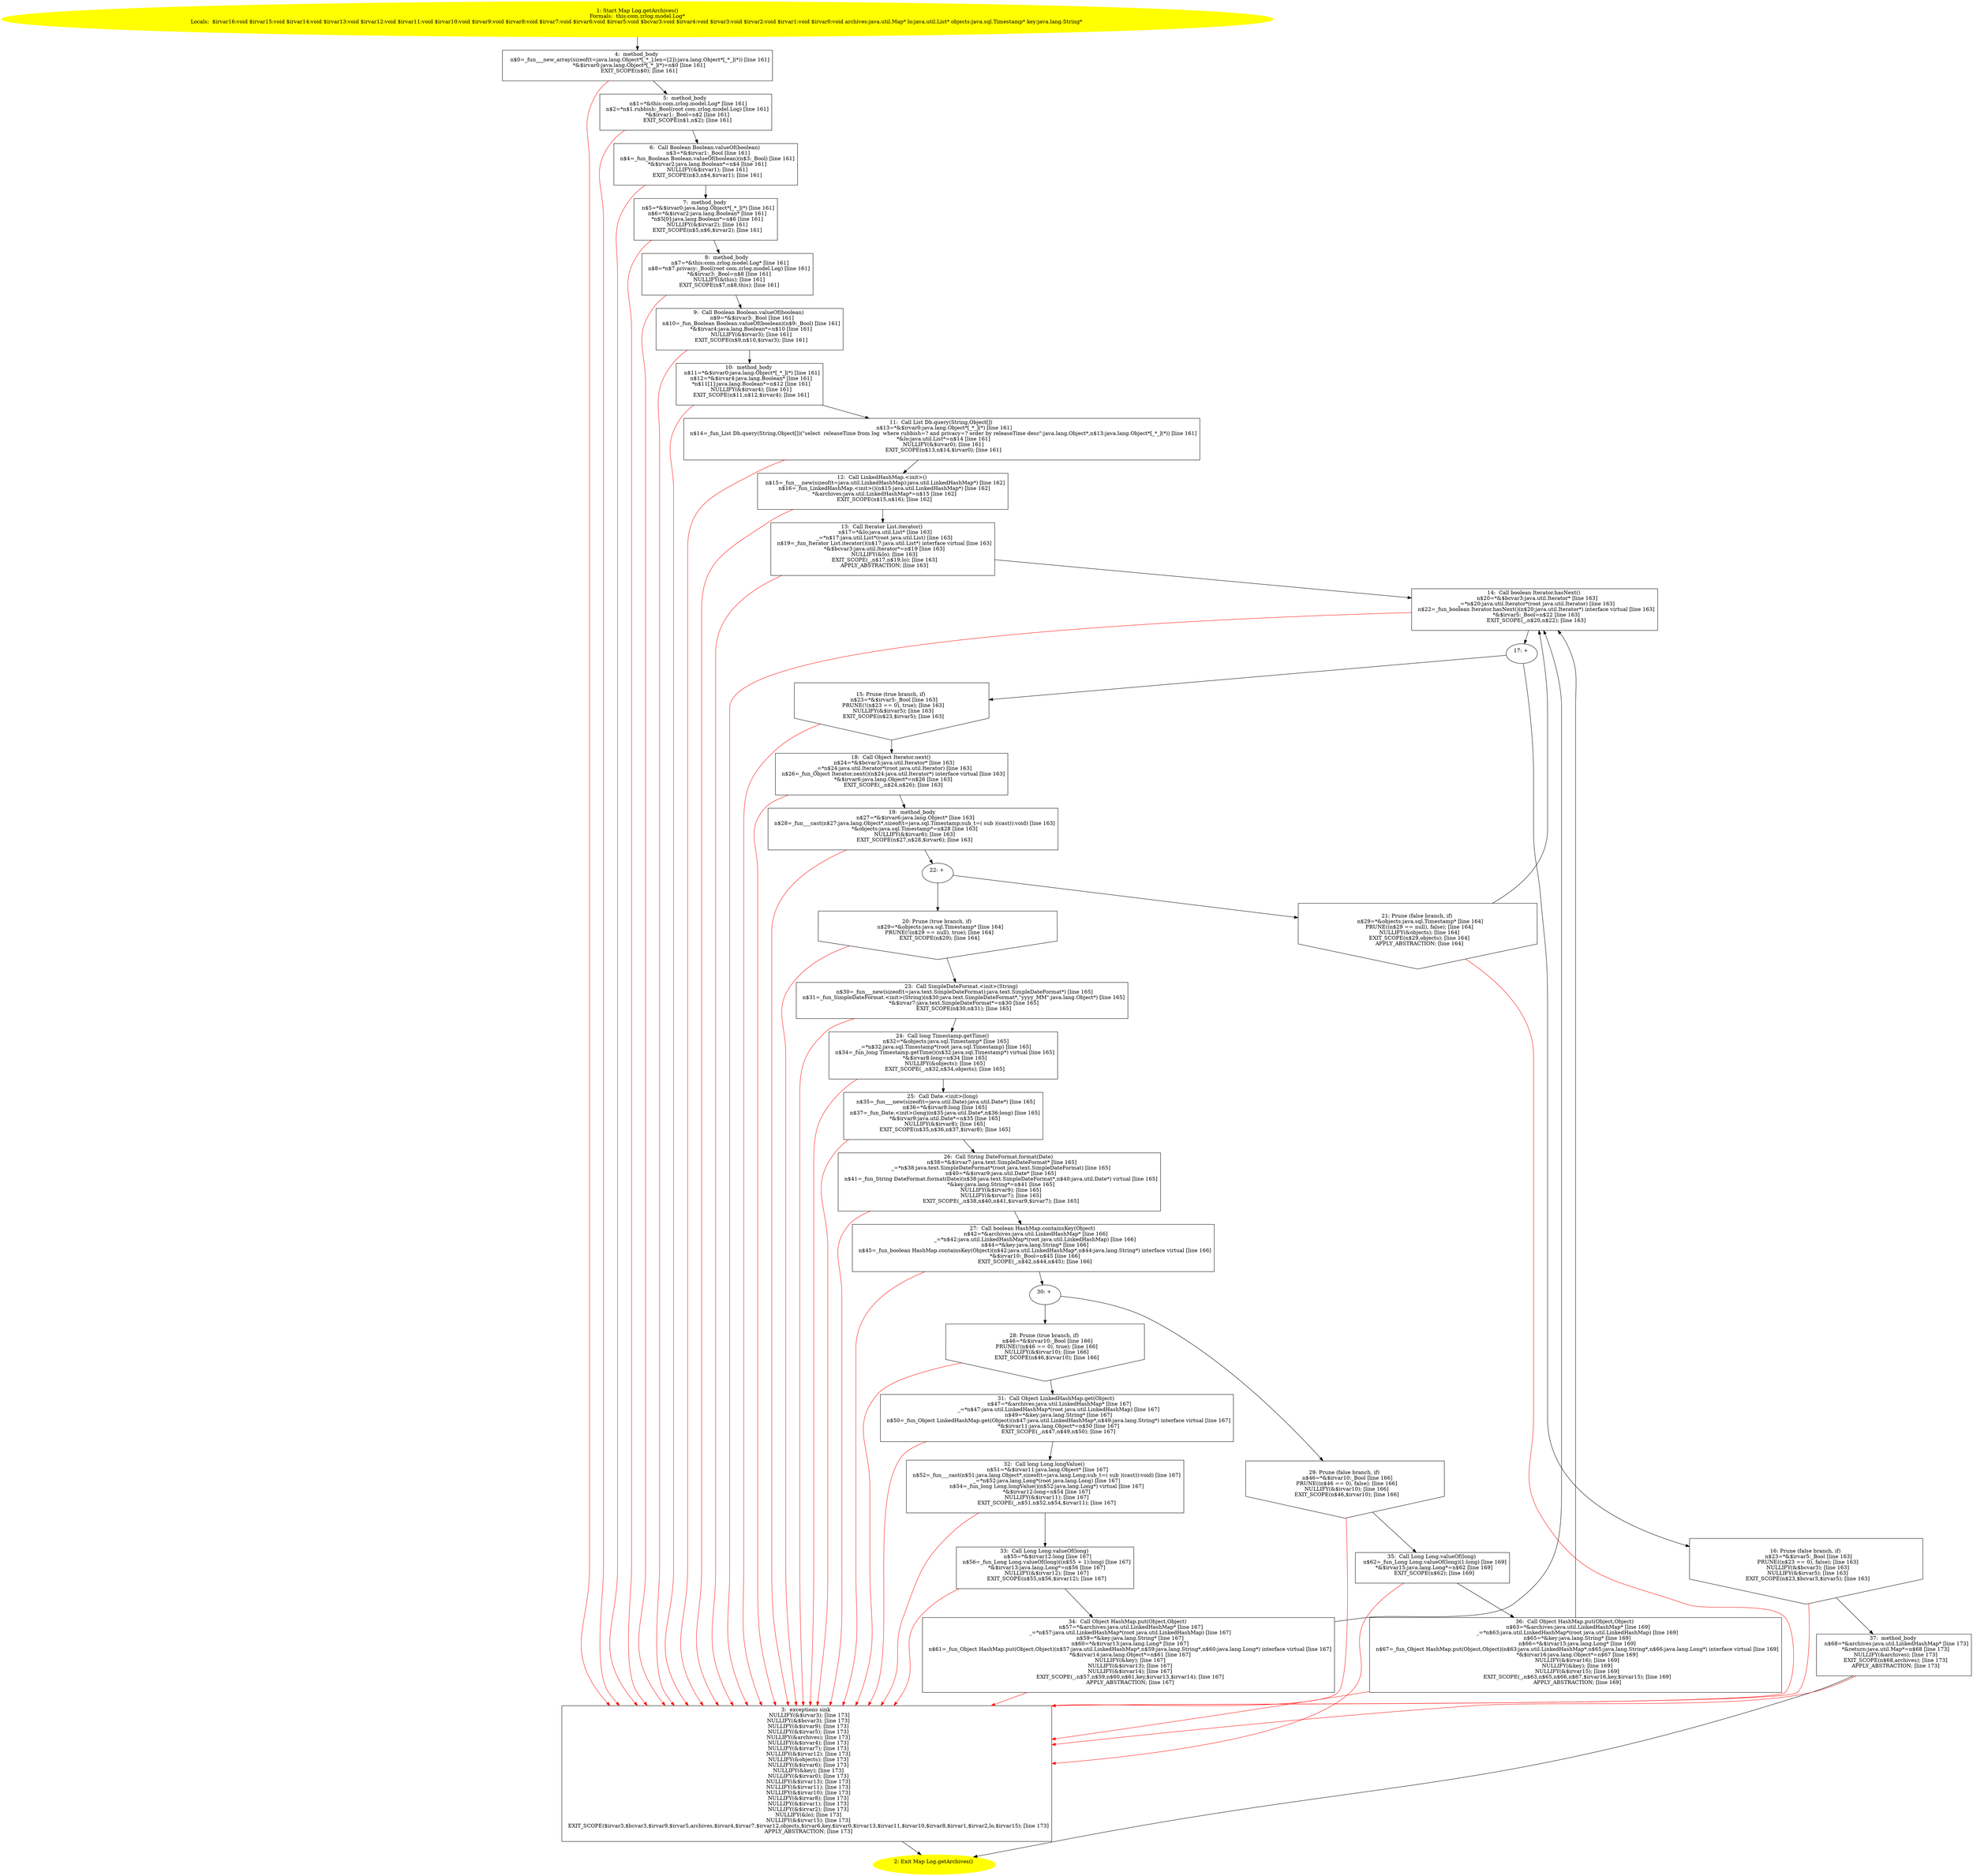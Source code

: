 /* @generated */
digraph cfg {
"com.zrlog.model.Log.getArchives():java.util.Map.826297a251d9b7881311b3691a11bb2c_1" [label="1: Start Map Log.getArchives()\nFormals:  this:com.zrlog.model.Log*\nLocals:  $irvar16:void $irvar15:void $irvar14:void $irvar13:void $irvar12:void $irvar11:void $irvar10:void $irvar9:void $irvar8:void $irvar7:void $irvar6:void $irvar5:void $bcvar3:void $irvar4:void $irvar3:void $irvar2:void $irvar1:void $irvar0:void archives:java.util.Map* lo:java.util.List* objects:java.sql.Timestamp* key:java.lang.String* \n  " color=yellow style=filled]
	

	 "com.zrlog.model.Log.getArchives():java.util.Map.826297a251d9b7881311b3691a11bb2c_1" -> "com.zrlog.model.Log.getArchives():java.util.Map.826297a251d9b7881311b3691a11bb2c_4" ;
"com.zrlog.model.Log.getArchives():java.util.Map.826297a251d9b7881311b3691a11bb2c_2" [label="2: Exit Map Log.getArchives() \n  " color=yellow style=filled]
	

"com.zrlog.model.Log.getArchives():java.util.Map.826297a251d9b7881311b3691a11bb2c_3" [label="3:  exceptions sink \n   NULLIFY(&$irvar3); [line 173]\n  NULLIFY(&$bcvar3); [line 173]\n  NULLIFY(&$irvar9); [line 173]\n  NULLIFY(&$irvar5); [line 173]\n  NULLIFY(&archives); [line 173]\n  NULLIFY(&$irvar4); [line 173]\n  NULLIFY(&$irvar7); [line 173]\n  NULLIFY(&$irvar12); [line 173]\n  NULLIFY(&objects); [line 173]\n  NULLIFY(&$irvar6); [line 173]\n  NULLIFY(&key); [line 173]\n  NULLIFY(&$irvar0); [line 173]\n  NULLIFY(&$irvar13); [line 173]\n  NULLIFY(&$irvar11); [line 173]\n  NULLIFY(&$irvar10); [line 173]\n  NULLIFY(&$irvar8); [line 173]\n  NULLIFY(&$irvar1); [line 173]\n  NULLIFY(&$irvar2); [line 173]\n  NULLIFY(&lo); [line 173]\n  NULLIFY(&$irvar15); [line 173]\n  EXIT_SCOPE($irvar3,$bcvar3,$irvar9,$irvar5,archives,$irvar4,$irvar7,$irvar12,objects,$irvar6,key,$irvar0,$irvar13,$irvar11,$irvar10,$irvar8,$irvar1,$irvar2,lo,$irvar15); [line 173]\n  APPLY_ABSTRACTION; [line 173]\n " shape="box"]
	

	 "com.zrlog.model.Log.getArchives():java.util.Map.826297a251d9b7881311b3691a11bb2c_3" -> "com.zrlog.model.Log.getArchives():java.util.Map.826297a251d9b7881311b3691a11bb2c_2" ;
"com.zrlog.model.Log.getArchives():java.util.Map.826297a251d9b7881311b3691a11bb2c_4" [label="4:  method_body \n   n$0=_fun___new_array(sizeof(t=java.lang.Object*[_*_];len=[2]):java.lang.Object*[_*_](*)) [line 161]\n  *&$irvar0:java.lang.Object*[_*_](*)=n$0 [line 161]\n  EXIT_SCOPE(n$0); [line 161]\n " shape="box"]
	

	 "com.zrlog.model.Log.getArchives():java.util.Map.826297a251d9b7881311b3691a11bb2c_4" -> "com.zrlog.model.Log.getArchives():java.util.Map.826297a251d9b7881311b3691a11bb2c_5" ;
	 "com.zrlog.model.Log.getArchives():java.util.Map.826297a251d9b7881311b3691a11bb2c_4" -> "com.zrlog.model.Log.getArchives():java.util.Map.826297a251d9b7881311b3691a11bb2c_3" [color="red" ];
"com.zrlog.model.Log.getArchives():java.util.Map.826297a251d9b7881311b3691a11bb2c_5" [label="5:  method_body \n   n$1=*&this:com.zrlog.model.Log* [line 161]\n  n$2=*n$1.rubbish:_Bool(root com.zrlog.model.Log) [line 161]\n  *&$irvar1:_Bool=n$2 [line 161]\n  EXIT_SCOPE(n$1,n$2); [line 161]\n " shape="box"]
	

	 "com.zrlog.model.Log.getArchives():java.util.Map.826297a251d9b7881311b3691a11bb2c_5" -> "com.zrlog.model.Log.getArchives():java.util.Map.826297a251d9b7881311b3691a11bb2c_6" ;
	 "com.zrlog.model.Log.getArchives():java.util.Map.826297a251d9b7881311b3691a11bb2c_5" -> "com.zrlog.model.Log.getArchives():java.util.Map.826297a251d9b7881311b3691a11bb2c_3" [color="red" ];
"com.zrlog.model.Log.getArchives():java.util.Map.826297a251d9b7881311b3691a11bb2c_6" [label="6:  Call Boolean Boolean.valueOf(boolean) \n   n$3=*&$irvar1:_Bool [line 161]\n  n$4=_fun_Boolean Boolean.valueOf(boolean)(n$3:_Bool) [line 161]\n  *&$irvar2:java.lang.Boolean*=n$4 [line 161]\n  NULLIFY(&$irvar1); [line 161]\n  EXIT_SCOPE(n$3,n$4,$irvar1); [line 161]\n " shape="box"]
	

	 "com.zrlog.model.Log.getArchives():java.util.Map.826297a251d9b7881311b3691a11bb2c_6" -> "com.zrlog.model.Log.getArchives():java.util.Map.826297a251d9b7881311b3691a11bb2c_7" ;
	 "com.zrlog.model.Log.getArchives():java.util.Map.826297a251d9b7881311b3691a11bb2c_6" -> "com.zrlog.model.Log.getArchives():java.util.Map.826297a251d9b7881311b3691a11bb2c_3" [color="red" ];
"com.zrlog.model.Log.getArchives():java.util.Map.826297a251d9b7881311b3691a11bb2c_7" [label="7:  method_body \n   n$5=*&$irvar0:java.lang.Object*[_*_](*) [line 161]\n  n$6=*&$irvar2:java.lang.Boolean* [line 161]\n  *n$5[0]:java.lang.Boolean*=n$6 [line 161]\n  NULLIFY(&$irvar2); [line 161]\n  EXIT_SCOPE(n$5,n$6,$irvar2); [line 161]\n " shape="box"]
	

	 "com.zrlog.model.Log.getArchives():java.util.Map.826297a251d9b7881311b3691a11bb2c_7" -> "com.zrlog.model.Log.getArchives():java.util.Map.826297a251d9b7881311b3691a11bb2c_8" ;
	 "com.zrlog.model.Log.getArchives():java.util.Map.826297a251d9b7881311b3691a11bb2c_7" -> "com.zrlog.model.Log.getArchives():java.util.Map.826297a251d9b7881311b3691a11bb2c_3" [color="red" ];
"com.zrlog.model.Log.getArchives():java.util.Map.826297a251d9b7881311b3691a11bb2c_8" [label="8:  method_body \n   n$7=*&this:com.zrlog.model.Log* [line 161]\n  n$8=*n$7.privacy:_Bool(root com.zrlog.model.Log) [line 161]\n  *&$irvar3:_Bool=n$8 [line 161]\n  NULLIFY(&this); [line 161]\n  EXIT_SCOPE(n$7,n$8,this); [line 161]\n " shape="box"]
	

	 "com.zrlog.model.Log.getArchives():java.util.Map.826297a251d9b7881311b3691a11bb2c_8" -> "com.zrlog.model.Log.getArchives():java.util.Map.826297a251d9b7881311b3691a11bb2c_9" ;
	 "com.zrlog.model.Log.getArchives():java.util.Map.826297a251d9b7881311b3691a11bb2c_8" -> "com.zrlog.model.Log.getArchives():java.util.Map.826297a251d9b7881311b3691a11bb2c_3" [color="red" ];
"com.zrlog.model.Log.getArchives():java.util.Map.826297a251d9b7881311b3691a11bb2c_9" [label="9:  Call Boolean Boolean.valueOf(boolean) \n   n$9=*&$irvar3:_Bool [line 161]\n  n$10=_fun_Boolean Boolean.valueOf(boolean)(n$9:_Bool) [line 161]\n  *&$irvar4:java.lang.Boolean*=n$10 [line 161]\n  NULLIFY(&$irvar3); [line 161]\n  EXIT_SCOPE(n$9,n$10,$irvar3); [line 161]\n " shape="box"]
	

	 "com.zrlog.model.Log.getArchives():java.util.Map.826297a251d9b7881311b3691a11bb2c_9" -> "com.zrlog.model.Log.getArchives():java.util.Map.826297a251d9b7881311b3691a11bb2c_10" ;
	 "com.zrlog.model.Log.getArchives():java.util.Map.826297a251d9b7881311b3691a11bb2c_9" -> "com.zrlog.model.Log.getArchives():java.util.Map.826297a251d9b7881311b3691a11bb2c_3" [color="red" ];
"com.zrlog.model.Log.getArchives():java.util.Map.826297a251d9b7881311b3691a11bb2c_10" [label="10:  method_body \n   n$11=*&$irvar0:java.lang.Object*[_*_](*) [line 161]\n  n$12=*&$irvar4:java.lang.Boolean* [line 161]\n  *n$11[1]:java.lang.Boolean*=n$12 [line 161]\n  NULLIFY(&$irvar4); [line 161]\n  EXIT_SCOPE(n$11,n$12,$irvar4); [line 161]\n " shape="box"]
	

	 "com.zrlog.model.Log.getArchives():java.util.Map.826297a251d9b7881311b3691a11bb2c_10" -> "com.zrlog.model.Log.getArchives():java.util.Map.826297a251d9b7881311b3691a11bb2c_11" ;
	 "com.zrlog.model.Log.getArchives():java.util.Map.826297a251d9b7881311b3691a11bb2c_10" -> "com.zrlog.model.Log.getArchives():java.util.Map.826297a251d9b7881311b3691a11bb2c_3" [color="red" ];
"com.zrlog.model.Log.getArchives():java.util.Map.826297a251d9b7881311b3691a11bb2c_11" [label="11:  Call List Db.query(String,Object[]) \n   n$13=*&$irvar0:java.lang.Object*[_*_](*) [line 161]\n  n$14=_fun_List Db.query(String,Object[])(\"select  releaseTime from log  where rubbish=? and privacy=? order by releaseTime desc\":java.lang.Object*,n$13:java.lang.Object*[_*_](*)) [line 161]\n  *&lo:java.util.List*=n$14 [line 161]\n  NULLIFY(&$irvar0); [line 161]\n  EXIT_SCOPE(n$13,n$14,$irvar0); [line 161]\n " shape="box"]
	

	 "com.zrlog.model.Log.getArchives():java.util.Map.826297a251d9b7881311b3691a11bb2c_11" -> "com.zrlog.model.Log.getArchives():java.util.Map.826297a251d9b7881311b3691a11bb2c_12" ;
	 "com.zrlog.model.Log.getArchives():java.util.Map.826297a251d9b7881311b3691a11bb2c_11" -> "com.zrlog.model.Log.getArchives():java.util.Map.826297a251d9b7881311b3691a11bb2c_3" [color="red" ];
"com.zrlog.model.Log.getArchives():java.util.Map.826297a251d9b7881311b3691a11bb2c_12" [label="12:  Call LinkedHashMap.<init>() \n   n$15=_fun___new(sizeof(t=java.util.LinkedHashMap):java.util.LinkedHashMap*) [line 162]\n  n$16=_fun_LinkedHashMap.<init>()(n$15:java.util.LinkedHashMap*) [line 162]\n  *&archives:java.util.LinkedHashMap*=n$15 [line 162]\n  EXIT_SCOPE(n$15,n$16); [line 162]\n " shape="box"]
	

	 "com.zrlog.model.Log.getArchives():java.util.Map.826297a251d9b7881311b3691a11bb2c_12" -> "com.zrlog.model.Log.getArchives():java.util.Map.826297a251d9b7881311b3691a11bb2c_13" ;
	 "com.zrlog.model.Log.getArchives():java.util.Map.826297a251d9b7881311b3691a11bb2c_12" -> "com.zrlog.model.Log.getArchives():java.util.Map.826297a251d9b7881311b3691a11bb2c_3" [color="red" ];
"com.zrlog.model.Log.getArchives():java.util.Map.826297a251d9b7881311b3691a11bb2c_13" [label="13:  Call Iterator List.iterator() \n   n$17=*&lo:java.util.List* [line 163]\n  _=*n$17:java.util.List*(root java.util.List) [line 163]\n  n$19=_fun_Iterator List.iterator()(n$17:java.util.List*) interface virtual [line 163]\n  *&$bcvar3:java.util.Iterator*=n$19 [line 163]\n  NULLIFY(&lo); [line 163]\n  EXIT_SCOPE(_,n$17,n$19,lo); [line 163]\n  APPLY_ABSTRACTION; [line 163]\n " shape="box"]
	

	 "com.zrlog.model.Log.getArchives():java.util.Map.826297a251d9b7881311b3691a11bb2c_13" -> "com.zrlog.model.Log.getArchives():java.util.Map.826297a251d9b7881311b3691a11bb2c_14" ;
	 "com.zrlog.model.Log.getArchives():java.util.Map.826297a251d9b7881311b3691a11bb2c_13" -> "com.zrlog.model.Log.getArchives():java.util.Map.826297a251d9b7881311b3691a11bb2c_3" [color="red" ];
"com.zrlog.model.Log.getArchives():java.util.Map.826297a251d9b7881311b3691a11bb2c_14" [label="14:  Call boolean Iterator.hasNext() \n   n$20=*&$bcvar3:java.util.Iterator* [line 163]\n  _=*n$20:java.util.Iterator*(root java.util.Iterator) [line 163]\n  n$22=_fun_boolean Iterator.hasNext()(n$20:java.util.Iterator*) interface virtual [line 163]\n  *&$irvar5:_Bool=n$22 [line 163]\n  EXIT_SCOPE(_,n$20,n$22); [line 163]\n " shape="box"]
	

	 "com.zrlog.model.Log.getArchives():java.util.Map.826297a251d9b7881311b3691a11bb2c_14" -> "com.zrlog.model.Log.getArchives():java.util.Map.826297a251d9b7881311b3691a11bb2c_17" ;
	 "com.zrlog.model.Log.getArchives():java.util.Map.826297a251d9b7881311b3691a11bb2c_14" -> "com.zrlog.model.Log.getArchives():java.util.Map.826297a251d9b7881311b3691a11bb2c_3" [color="red" ];
"com.zrlog.model.Log.getArchives():java.util.Map.826297a251d9b7881311b3691a11bb2c_15" [label="15: Prune (true branch, if) \n   n$23=*&$irvar5:_Bool [line 163]\n  PRUNE(!(n$23 == 0), true); [line 163]\n  NULLIFY(&$irvar5); [line 163]\n  EXIT_SCOPE(n$23,$irvar5); [line 163]\n " shape="invhouse"]
	

	 "com.zrlog.model.Log.getArchives():java.util.Map.826297a251d9b7881311b3691a11bb2c_15" -> "com.zrlog.model.Log.getArchives():java.util.Map.826297a251d9b7881311b3691a11bb2c_18" ;
	 "com.zrlog.model.Log.getArchives():java.util.Map.826297a251d9b7881311b3691a11bb2c_15" -> "com.zrlog.model.Log.getArchives():java.util.Map.826297a251d9b7881311b3691a11bb2c_3" [color="red" ];
"com.zrlog.model.Log.getArchives():java.util.Map.826297a251d9b7881311b3691a11bb2c_16" [label="16: Prune (false branch, if) \n   n$23=*&$irvar5:_Bool [line 163]\n  PRUNE((n$23 == 0), false); [line 163]\n  NULLIFY(&$bcvar3); [line 163]\n  NULLIFY(&$irvar5); [line 163]\n  EXIT_SCOPE(n$23,$bcvar3,$irvar5); [line 163]\n " shape="invhouse"]
	

	 "com.zrlog.model.Log.getArchives():java.util.Map.826297a251d9b7881311b3691a11bb2c_16" -> "com.zrlog.model.Log.getArchives():java.util.Map.826297a251d9b7881311b3691a11bb2c_37" ;
	 "com.zrlog.model.Log.getArchives():java.util.Map.826297a251d9b7881311b3691a11bb2c_16" -> "com.zrlog.model.Log.getArchives():java.util.Map.826297a251d9b7881311b3691a11bb2c_3" [color="red" ];
"com.zrlog.model.Log.getArchives():java.util.Map.826297a251d9b7881311b3691a11bb2c_17" [label="17: + \n  " ]
	

	 "com.zrlog.model.Log.getArchives():java.util.Map.826297a251d9b7881311b3691a11bb2c_17" -> "com.zrlog.model.Log.getArchives():java.util.Map.826297a251d9b7881311b3691a11bb2c_15" ;
	 "com.zrlog.model.Log.getArchives():java.util.Map.826297a251d9b7881311b3691a11bb2c_17" -> "com.zrlog.model.Log.getArchives():java.util.Map.826297a251d9b7881311b3691a11bb2c_16" ;
"com.zrlog.model.Log.getArchives():java.util.Map.826297a251d9b7881311b3691a11bb2c_18" [label="18:  Call Object Iterator.next() \n   n$24=*&$bcvar3:java.util.Iterator* [line 163]\n  _=*n$24:java.util.Iterator*(root java.util.Iterator) [line 163]\n  n$26=_fun_Object Iterator.next()(n$24:java.util.Iterator*) interface virtual [line 163]\n  *&$irvar6:java.lang.Object*=n$26 [line 163]\n  EXIT_SCOPE(_,n$24,n$26); [line 163]\n " shape="box"]
	

	 "com.zrlog.model.Log.getArchives():java.util.Map.826297a251d9b7881311b3691a11bb2c_18" -> "com.zrlog.model.Log.getArchives():java.util.Map.826297a251d9b7881311b3691a11bb2c_19" ;
	 "com.zrlog.model.Log.getArchives():java.util.Map.826297a251d9b7881311b3691a11bb2c_18" -> "com.zrlog.model.Log.getArchives():java.util.Map.826297a251d9b7881311b3691a11bb2c_3" [color="red" ];
"com.zrlog.model.Log.getArchives():java.util.Map.826297a251d9b7881311b3691a11bb2c_19" [label="19:  method_body \n   n$27=*&$irvar6:java.lang.Object* [line 163]\n  n$28=_fun___cast(n$27:java.lang.Object*,sizeof(t=java.sql.Timestamp;sub_t=( sub )(cast)):void) [line 163]\n  *&objects:java.sql.Timestamp*=n$28 [line 163]\n  NULLIFY(&$irvar6); [line 163]\n  EXIT_SCOPE(n$27,n$28,$irvar6); [line 163]\n " shape="box"]
	

	 "com.zrlog.model.Log.getArchives():java.util.Map.826297a251d9b7881311b3691a11bb2c_19" -> "com.zrlog.model.Log.getArchives():java.util.Map.826297a251d9b7881311b3691a11bb2c_22" ;
	 "com.zrlog.model.Log.getArchives():java.util.Map.826297a251d9b7881311b3691a11bb2c_19" -> "com.zrlog.model.Log.getArchives():java.util.Map.826297a251d9b7881311b3691a11bb2c_3" [color="red" ];
"com.zrlog.model.Log.getArchives():java.util.Map.826297a251d9b7881311b3691a11bb2c_20" [label="20: Prune (true branch, if) \n   n$29=*&objects:java.sql.Timestamp* [line 164]\n  PRUNE(!(n$29 == null), true); [line 164]\n  EXIT_SCOPE(n$29); [line 164]\n " shape="invhouse"]
	

	 "com.zrlog.model.Log.getArchives():java.util.Map.826297a251d9b7881311b3691a11bb2c_20" -> "com.zrlog.model.Log.getArchives():java.util.Map.826297a251d9b7881311b3691a11bb2c_23" ;
	 "com.zrlog.model.Log.getArchives():java.util.Map.826297a251d9b7881311b3691a11bb2c_20" -> "com.zrlog.model.Log.getArchives():java.util.Map.826297a251d9b7881311b3691a11bb2c_3" [color="red" ];
"com.zrlog.model.Log.getArchives():java.util.Map.826297a251d9b7881311b3691a11bb2c_21" [label="21: Prune (false branch, if) \n   n$29=*&objects:java.sql.Timestamp* [line 164]\n  PRUNE((n$29 == null), false); [line 164]\n  NULLIFY(&objects); [line 164]\n  EXIT_SCOPE(n$29,objects); [line 164]\n  APPLY_ABSTRACTION; [line 164]\n " shape="invhouse"]
	

	 "com.zrlog.model.Log.getArchives():java.util.Map.826297a251d9b7881311b3691a11bb2c_21" -> "com.zrlog.model.Log.getArchives():java.util.Map.826297a251d9b7881311b3691a11bb2c_14" ;
	 "com.zrlog.model.Log.getArchives():java.util.Map.826297a251d9b7881311b3691a11bb2c_21" -> "com.zrlog.model.Log.getArchives():java.util.Map.826297a251d9b7881311b3691a11bb2c_3" [color="red" ];
"com.zrlog.model.Log.getArchives():java.util.Map.826297a251d9b7881311b3691a11bb2c_22" [label="22: + \n  " ]
	

	 "com.zrlog.model.Log.getArchives():java.util.Map.826297a251d9b7881311b3691a11bb2c_22" -> "com.zrlog.model.Log.getArchives():java.util.Map.826297a251d9b7881311b3691a11bb2c_20" ;
	 "com.zrlog.model.Log.getArchives():java.util.Map.826297a251d9b7881311b3691a11bb2c_22" -> "com.zrlog.model.Log.getArchives():java.util.Map.826297a251d9b7881311b3691a11bb2c_21" ;
"com.zrlog.model.Log.getArchives():java.util.Map.826297a251d9b7881311b3691a11bb2c_23" [label="23:  Call SimpleDateFormat.<init>(String) \n   n$30=_fun___new(sizeof(t=java.text.SimpleDateFormat):java.text.SimpleDateFormat*) [line 165]\n  n$31=_fun_SimpleDateFormat.<init>(String)(n$30:java.text.SimpleDateFormat*,\"yyyy_MM\":java.lang.Object*) [line 165]\n  *&$irvar7:java.text.SimpleDateFormat*=n$30 [line 165]\n  EXIT_SCOPE(n$30,n$31); [line 165]\n " shape="box"]
	

	 "com.zrlog.model.Log.getArchives():java.util.Map.826297a251d9b7881311b3691a11bb2c_23" -> "com.zrlog.model.Log.getArchives():java.util.Map.826297a251d9b7881311b3691a11bb2c_24" ;
	 "com.zrlog.model.Log.getArchives():java.util.Map.826297a251d9b7881311b3691a11bb2c_23" -> "com.zrlog.model.Log.getArchives():java.util.Map.826297a251d9b7881311b3691a11bb2c_3" [color="red" ];
"com.zrlog.model.Log.getArchives():java.util.Map.826297a251d9b7881311b3691a11bb2c_24" [label="24:  Call long Timestamp.getTime() \n   n$32=*&objects:java.sql.Timestamp* [line 165]\n  _=*n$32:java.sql.Timestamp*(root java.sql.Timestamp) [line 165]\n  n$34=_fun_long Timestamp.getTime()(n$32:java.sql.Timestamp*) virtual [line 165]\n  *&$irvar8:long=n$34 [line 165]\n  NULLIFY(&objects); [line 165]\n  EXIT_SCOPE(_,n$32,n$34,objects); [line 165]\n " shape="box"]
	

	 "com.zrlog.model.Log.getArchives():java.util.Map.826297a251d9b7881311b3691a11bb2c_24" -> "com.zrlog.model.Log.getArchives():java.util.Map.826297a251d9b7881311b3691a11bb2c_25" ;
	 "com.zrlog.model.Log.getArchives():java.util.Map.826297a251d9b7881311b3691a11bb2c_24" -> "com.zrlog.model.Log.getArchives():java.util.Map.826297a251d9b7881311b3691a11bb2c_3" [color="red" ];
"com.zrlog.model.Log.getArchives():java.util.Map.826297a251d9b7881311b3691a11bb2c_25" [label="25:  Call Date.<init>(long) \n   n$35=_fun___new(sizeof(t=java.util.Date):java.util.Date*) [line 165]\n  n$36=*&$irvar8:long [line 165]\n  n$37=_fun_Date.<init>(long)(n$35:java.util.Date*,n$36:long) [line 165]\n  *&$irvar9:java.util.Date*=n$35 [line 165]\n  NULLIFY(&$irvar8); [line 165]\n  EXIT_SCOPE(n$35,n$36,n$37,$irvar8); [line 165]\n " shape="box"]
	

	 "com.zrlog.model.Log.getArchives():java.util.Map.826297a251d9b7881311b3691a11bb2c_25" -> "com.zrlog.model.Log.getArchives():java.util.Map.826297a251d9b7881311b3691a11bb2c_26" ;
	 "com.zrlog.model.Log.getArchives():java.util.Map.826297a251d9b7881311b3691a11bb2c_25" -> "com.zrlog.model.Log.getArchives():java.util.Map.826297a251d9b7881311b3691a11bb2c_3" [color="red" ];
"com.zrlog.model.Log.getArchives():java.util.Map.826297a251d9b7881311b3691a11bb2c_26" [label="26:  Call String DateFormat.format(Date) \n   n$38=*&$irvar7:java.text.SimpleDateFormat* [line 165]\n  _=*n$38:java.text.SimpleDateFormat*(root java.text.SimpleDateFormat) [line 165]\n  n$40=*&$irvar9:java.util.Date* [line 165]\n  n$41=_fun_String DateFormat.format(Date)(n$38:java.text.SimpleDateFormat*,n$40:java.util.Date*) virtual [line 165]\n  *&key:java.lang.String*=n$41 [line 165]\n  NULLIFY(&$irvar9); [line 165]\n  NULLIFY(&$irvar7); [line 165]\n  EXIT_SCOPE(_,n$38,n$40,n$41,$irvar9,$irvar7); [line 165]\n " shape="box"]
	

	 "com.zrlog.model.Log.getArchives():java.util.Map.826297a251d9b7881311b3691a11bb2c_26" -> "com.zrlog.model.Log.getArchives():java.util.Map.826297a251d9b7881311b3691a11bb2c_27" ;
	 "com.zrlog.model.Log.getArchives():java.util.Map.826297a251d9b7881311b3691a11bb2c_26" -> "com.zrlog.model.Log.getArchives():java.util.Map.826297a251d9b7881311b3691a11bb2c_3" [color="red" ];
"com.zrlog.model.Log.getArchives():java.util.Map.826297a251d9b7881311b3691a11bb2c_27" [label="27:  Call boolean HashMap.containsKey(Object) \n   n$42=*&archives:java.util.LinkedHashMap* [line 166]\n  _=*n$42:java.util.LinkedHashMap*(root java.util.LinkedHashMap) [line 166]\n  n$44=*&key:java.lang.String* [line 166]\n  n$45=_fun_boolean HashMap.containsKey(Object)(n$42:java.util.LinkedHashMap*,n$44:java.lang.String*) interface virtual [line 166]\n  *&$irvar10:_Bool=n$45 [line 166]\n  EXIT_SCOPE(_,n$42,n$44,n$45); [line 166]\n " shape="box"]
	

	 "com.zrlog.model.Log.getArchives():java.util.Map.826297a251d9b7881311b3691a11bb2c_27" -> "com.zrlog.model.Log.getArchives():java.util.Map.826297a251d9b7881311b3691a11bb2c_30" ;
	 "com.zrlog.model.Log.getArchives():java.util.Map.826297a251d9b7881311b3691a11bb2c_27" -> "com.zrlog.model.Log.getArchives():java.util.Map.826297a251d9b7881311b3691a11bb2c_3" [color="red" ];
"com.zrlog.model.Log.getArchives():java.util.Map.826297a251d9b7881311b3691a11bb2c_28" [label="28: Prune (true branch, if) \n   n$46=*&$irvar10:_Bool [line 166]\n  PRUNE(!(n$46 == 0), true); [line 166]\n  NULLIFY(&$irvar10); [line 166]\n  EXIT_SCOPE(n$46,$irvar10); [line 166]\n " shape="invhouse"]
	

	 "com.zrlog.model.Log.getArchives():java.util.Map.826297a251d9b7881311b3691a11bb2c_28" -> "com.zrlog.model.Log.getArchives():java.util.Map.826297a251d9b7881311b3691a11bb2c_31" ;
	 "com.zrlog.model.Log.getArchives():java.util.Map.826297a251d9b7881311b3691a11bb2c_28" -> "com.zrlog.model.Log.getArchives():java.util.Map.826297a251d9b7881311b3691a11bb2c_3" [color="red" ];
"com.zrlog.model.Log.getArchives():java.util.Map.826297a251d9b7881311b3691a11bb2c_29" [label="29: Prune (false branch, if) \n   n$46=*&$irvar10:_Bool [line 166]\n  PRUNE((n$46 == 0), false); [line 166]\n  NULLIFY(&$irvar10); [line 166]\n  EXIT_SCOPE(n$46,$irvar10); [line 166]\n " shape="invhouse"]
	

	 "com.zrlog.model.Log.getArchives():java.util.Map.826297a251d9b7881311b3691a11bb2c_29" -> "com.zrlog.model.Log.getArchives():java.util.Map.826297a251d9b7881311b3691a11bb2c_35" ;
	 "com.zrlog.model.Log.getArchives():java.util.Map.826297a251d9b7881311b3691a11bb2c_29" -> "com.zrlog.model.Log.getArchives():java.util.Map.826297a251d9b7881311b3691a11bb2c_3" [color="red" ];
"com.zrlog.model.Log.getArchives():java.util.Map.826297a251d9b7881311b3691a11bb2c_30" [label="30: + \n  " ]
	

	 "com.zrlog.model.Log.getArchives():java.util.Map.826297a251d9b7881311b3691a11bb2c_30" -> "com.zrlog.model.Log.getArchives():java.util.Map.826297a251d9b7881311b3691a11bb2c_28" ;
	 "com.zrlog.model.Log.getArchives():java.util.Map.826297a251d9b7881311b3691a11bb2c_30" -> "com.zrlog.model.Log.getArchives():java.util.Map.826297a251d9b7881311b3691a11bb2c_29" ;
"com.zrlog.model.Log.getArchives():java.util.Map.826297a251d9b7881311b3691a11bb2c_31" [label="31:  Call Object LinkedHashMap.get(Object) \n   n$47=*&archives:java.util.LinkedHashMap* [line 167]\n  _=*n$47:java.util.LinkedHashMap*(root java.util.LinkedHashMap) [line 167]\n  n$49=*&key:java.lang.String* [line 167]\n  n$50=_fun_Object LinkedHashMap.get(Object)(n$47:java.util.LinkedHashMap*,n$49:java.lang.String*) interface virtual [line 167]\n  *&$irvar11:java.lang.Object*=n$50 [line 167]\n  EXIT_SCOPE(_,n$47,n$49,n$50); [line 167]\n " shape="box"]
	

	 "com.zrlog.model.Log.getArchives():java.util.Map.826297a251d9b7881311b3691a11bb2c_31" -> "com.zrlog.model.Log.getArchives():java.util.Map.826297a251d9b7881311b3691a11bb2c_32" ;
	 "com.zrlog.model.Log.getArchives():java.util.Map.826297a251d9b7881311b3691a11bb2c_31" -> "com.zrlog.model.Log.getArchives():java.util.Map.826297a251d9b7881311b3691a11bb2c_3" [color="red" ];
"com.zrlog.model.Log.getArchives():java.util.Map.826297a251d9b7881311b3691a11bb2c_32" [label="32:  Call long Long.longValue() \n   n$51=*&$irvar11:java.lang.Object* [line 167]\n  n$52=_fun___cast(n$51:java.lang.Object*,sizeof(t=java.lang.Long;sub_t=( sub )(cast)):void) [line 167]\n  _=*n$52:java.lang.Long*(root java.lang.Long) [line 167]\n  n$54=_fun_long Long.longValue()(n$52:java.lang.Long*) virtual [line 167]\n  *&$irvar12:long=n$54 [line 167]\n  NULLIFY(&$irvar11); [line 167]\n  EXIT_SCOPE(_,n$51,n$52,n$54,$irvar11); [line 167]\n " shape="box"]
	

	 "com.zrlog.model.Log.getArchives():java.util.Map.826297a251d9b7881311b3691a11bb2c_32" -> "com.zrlog.model.Log.getArchives():java.util.Map.826297a251d9b7881311b3691a11bb2c_33" ;
	 "com.zrlog.model.Log.getArchives():java.util.Map.826297a251d9b7881311b3691a11bb2c_32" -> "com.zrlog.model.Log.getArchives():java.util.Map.826297a251d9b7881311b3691a11bb2c_3" [color="red" ];
"com.zrlog.model.Log.getArchives():java.util.Map.826297a251d9b7881311b3691a11bb2c_33" [label="33:  Call Long Long.valueOf(long) \n   n$55=*&$irvar12:long [line 167]\n  n$56=_fun_Long Long.valueOf(long)((n$55 + 1):long) [line 167]\n  *&$irvar13:java.lang.Long*=n$56 [line 167]\n  NULLIFY(&$irvar12); [line 167]\n  EXIT_SCOPE(n$55,n$56,$irvar12); [line 167]\n " shape="box"]
	

	 "com.zrlog.model.Log.getArchives():java.util.Map.826297a251d9b7881311b3691a11bb2c_33" -> "com.zrlog.model.Log.getArchives():java.util.Map.826297a251d9b7881311b3691a11bb2c_34" ;
	 "com.zrlog.model.Log.getArchives():java.util.Map.826297a251d9b7881311b3691a11bb2c_33" -> "com.zrlog.model.Log.getArchives():java.util.Map.826297a251d9b7881311b3691a11bb2c_3" [color="red" ];
"com.zrlog.model.Log.getArchives():java.util.Map.826297a251d9b7881311b3691a11bb2c_34" [label="34:  Call Object HashMap.put(Object,Object) \n   n$57=*&archives:java.util.LinkedHashMap* [line 167]\n  _=*n$57:java.util.LinkedHashMap*(root java.util.LinkedHashMap) [line 167]\n  n$59=*&key:java.lang.String* [line 167]\n  n$60=*&$irvar13:java.lang.Long* [line 167]\n  n$61=_fun_Object HashMap.put(Object,Object)(n$57:java.util.LinkedHashMap*,n$59:java.lang.String*,n$60:java.lang.Long*) interface virtual [line 167]\n  *&$irvar14:java.lang.Object*=n$61 [line 167]\n  NULLIFY(&key); [line 167]\n  NULLIFY(&$irvar13); [line 167]\n  NULLIFY(&$irvar14); [line 167]\n  EXIT_SCOPE(_,n$57,n$59,n$60,n$61,key,$irvar13,$irvar14); [line 167]\n  APPLY_ABSTRACTION; [line 167]\n " shape="box"]
	

	 "com.zrlog.model.Log.getArchives():java.util.Map.826297a251d9b7881311b3691a11bb2c_34" -> "com.zrlog.model.Log.getArchives():java.util.Map.826297a251d9b7881311b3691a11bb2c_14" ;
	 "com.zrlog.model.Log.getArchives():java.util.Map.826297a251d9b7881311b3691a11bb2c_34" -> "com.zrlog.model.Log.getArchives():java.util.Map.826297a251d9b7881311b3691a11bb2c_3" [color="red" ];
"com.zrlog.model.Log.getArchives():java.util.Map.826297a251d9b7881311b3691a11bb2c_35" [label="35:  Call Long Long.valueOf(long) \n   n$62=_fun_Long Long.valueOf(long)(1:long) [line 169]\n  *&$irvar15:java.lang.Long*=n$62 [line 169]\n  EXIT_SCOPE(n$62); [line 169]\n " shape="box"]
	

	 "com.zrlog.model.Log.getArchives():java.util.Map.826297a251d9b7881311b3691a11bb2c_35" -> "com.zrlog.model.Log.getArchives():java.util.Map.826297a251d9b7881311b3691a11bb2c_36" ;
	 "com.zrlog.model.Log.getArchives():java.util.Map.826297a251d9b7881311b3691a11bb2c_35" -> "com.zrlog.model.Log.getArchives():java.util.Map.826297a251d9b7881311b3691a11bb2c_3" [color="red" ];
"com.zrlog.model.Log.getArchives():java.util.Map.826297a251d9b7881311b3691a11bb2c_36" [label="36:  Call Object HashMap.put(Object,Object) \n   n$63=*&archives:java.util.LinkedHashMap* [line 169]\n  _=*n$63:java.util.LinkedHashMap*(root java.util.LinkedHashMap) [line 169]\n  n$65=*&key:java.lang.String* [line 169]\n  n$66=*&$irvar15:java.lang.Long* [line 169]\n  n$67=_fun_Object HashMap.put(Object,Object)(n$63:java.util.LinkedHashMap*,n$65:java.lang.String*,n$66:java.lang.Long*) interface virtual [line 169]\n  *&$irvar16:java.lang.Object*=n$67 [line 169]\n  NULLIFY(&$irvar16); [line 169]\n  NULLIFY(&key); [line 169]\n  NULLIFY(&$irvar15); [line 169]\n  EXIT_SCOPE(_,n$63,n$65,n$66,n$67,$irvar16,key,$irvar15); [line 169]\n  APPLY_ABSTRACTION; [line 169]\n " shape="box"]
	

	 "com.zrlog.model.Log.getArchives():java.util.Map.826297a251d9b7881311b3691a11bb2c_36" -> "com.zrlog.model.Log.getArchives():java.util.Map.826297a251d9b7881311b3691a11bb2c_14" ;
	 "com.zrlog.model.Log.getArchives():java.util.Map.826297a251d9b7881311b3691a11bb2c_36" -> "com.zrlog.model.Log.getArchives():java.util.Map.826297a251d9b7881311b3691a11bb2c_3" [color="red" ];
"com.zrlog.model.Log.getArchives():java.util.Map.826297a251d9b7881311b3691a11bb2c_37" [label="37:  method_body \n   n$68=*&archives:java.util.LinkedHashMap* [line 173]\n  *&return:java.util.Map*=n$68 [line 173]\n  NULLIFY(&archives); [line 173]\n  EXIT_SCOPE(n$68,archives); [line 173]\n  APPLY_ABSTRACTION; [line 173]\n " shape="box"]
	

	 "com.zrlog.model.Log.getArchives():java.util.Map.826297a251d9b7881311b3691a11bb2c_37" -> "com.zrlog.model.Log.getArchives():java.util.Map.826297a251d9b7881311b3691a11bb2c_2" ;
	 "com.zrlog.model.Log.getArchives():java.util.Map.826297a251d9b7881311b3691a11bb2c_37" -> "com.zrlog.model.Log.getArchives():java.util.Map.826297a251d9b7881311b3691a11bb2c_3" [color="red" ];
}
